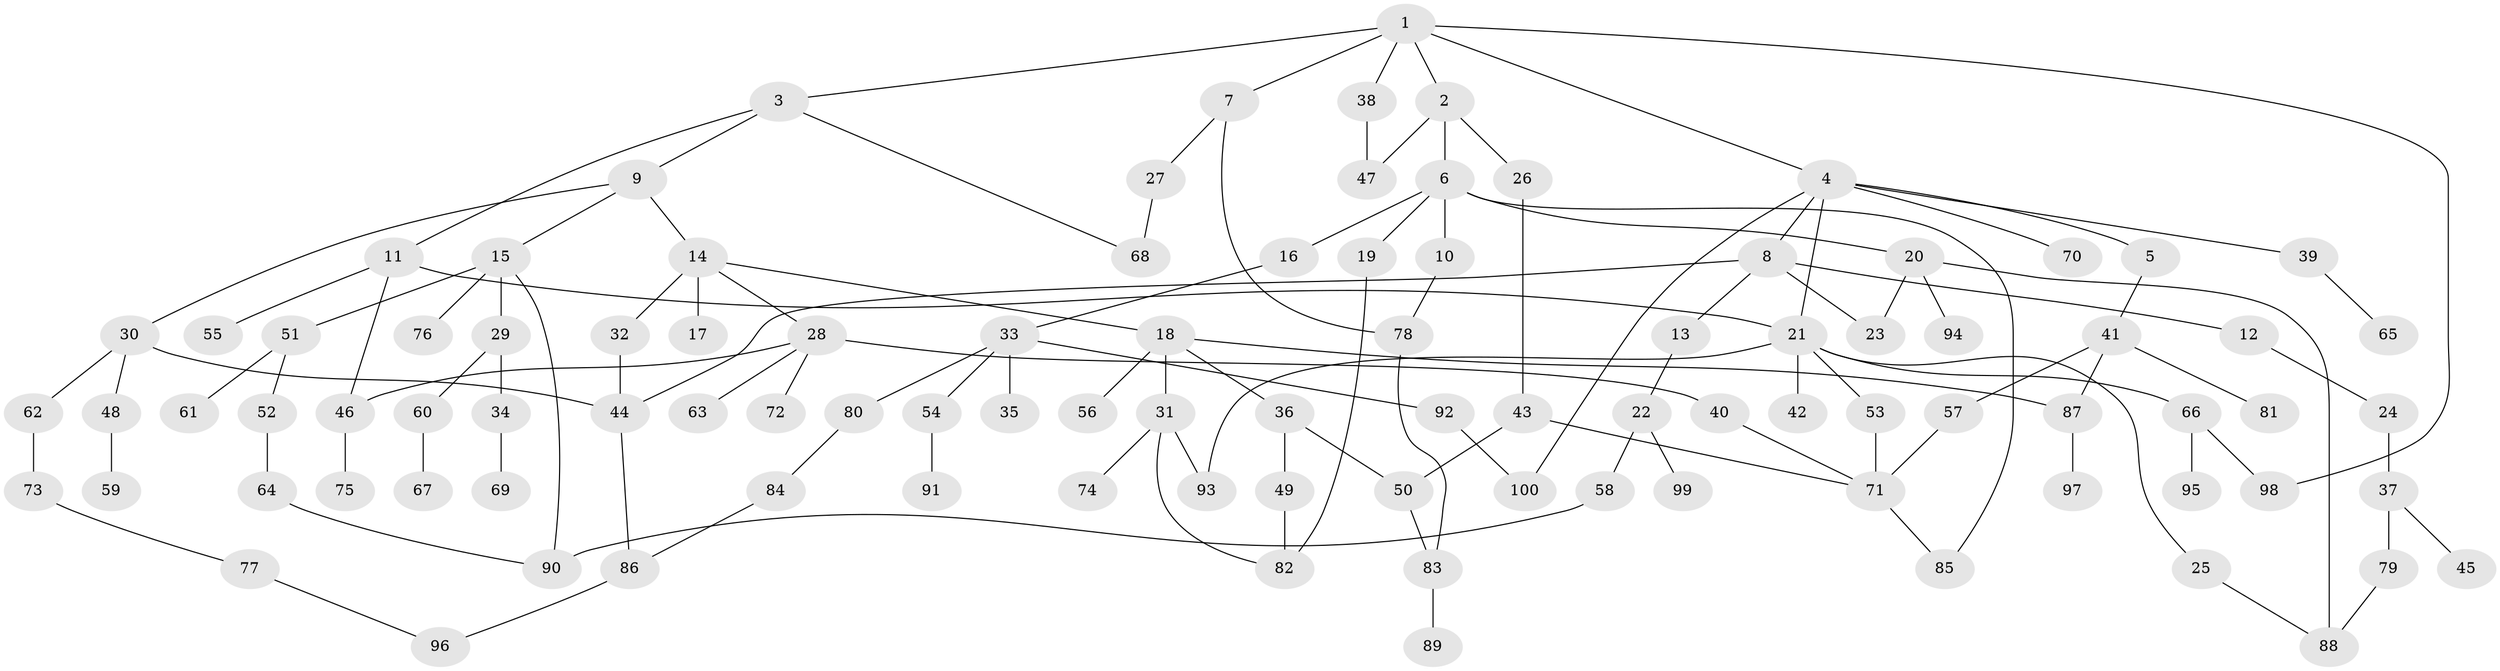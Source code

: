 // Generated by graph-tools (version 1.1) at 2025/38/02/21/25 10:38:52]
// undirected, 100 vertices, 125 edges
graph export_dot {
graph [start="1"]
  node [color=gray90,style=filled];
  1;
  2;
  3;
  4;
  5;
  6;
  7;
  8;
  9;
  10;
  11;
  12;
  13;
  14;
  15;
  16;
  17;
  18;
  19;
  20;
  21;
  22;
  23;
  24;
  25;
  26;
  27;
  28;
  29;
  30;
  31;
  32;
  33;
  34;
  35;
  36;
  37;
  38;
  39;
  40;
  41;
  42;
  43;
  44;
  45;
  46;
  47;
  48;
  49;
  50;
  51;
  52;
  53;
  54;
  55;
  56;
  57;
  58;
  59;
  60;
  61;
  62;
  63;
  64;
  65;
  66;
  67;
  68;
  69;
  70;
  71;
  72;
  73;
  74;
  75;
  76;
  77;
  78;
  79;
  80;
  81;
  82;
  83;
  84;
  85;
  86;
  87;
  88;
  89;
  90;
  91;
  92;
  93;
  94;
  95;
  96;
  97;
  98;
  99;
  100;
  1 -- 2;
  1 -- 3;
  1 -- 4;
  1 -- 7;
  1 -- 38;
  1 -- 98;
  2 -- 6;
  2 -- 26;
  2 -- 47;
  3 -- 9;
  3 -- 11;
  3 -- 68;
  4 -- 5;
  4 -- 8;
  4 -- 21;
  4 -- 39;
  4 -- 70;
  4 -- 100;
  5 -- 41;
  6 -- 10;
  6 -- 16;
  6 -- 19;
  6 -- 20;
  6 -- 85;
  7 -- 27;
  7 -- 78;
  8 -- 12;
  8 -- 13;
  8 -- 44;
  8 -- 23;
  9 -- 14;
  9 -- 15;
  9 -- 30;
  10 -- 78;
  11 -- 55;
  11 -- 21;
  11 -- 46;
  12 -- 24;
  13 -- 22;
  14 -- 17;
  14 -- 18;
  14 -- 28;
  14 -- 32;
  15 -- 29;
  15 -- 51;
  15 -- 76;
  15 -- 90;
  16 -- 33;
  18 -- 31;
  18 -- 36;
  18 -- 56;
  18 -- 87;
  19 -- 82;
  20 -- 23;
  20 -- 94;
  20 -- 88;
  21 -- 25;
  21 -- 42;
  21 -- 53;
  21 -- 66;
  21 -- 93;
  22 -- 58;
  22 -- 99;
  24 -- 37;
  25 -- 88;
  26 -- 43;
  27 -- 68;
  28 -- 40;
  28 -- 46;
  28 -- 63;
  28 -- 72;
  29 -- 34;
  29 -- 60;
  30 -- 44;
  30 -- 48;
  30 -- 62;
  31 -- 74;
  31 -- 82;
  31 -- 93;
  32 -- 44;
  33 -- 35;
  33 -- 54;
  33 -- 80;
  33 -- 92;
  34 -- 69;
  36 -- 49;
  36 -- 50;
  37 -- 45;
  37 -- 79;
  38 -- 47;
  39 -- 65;
  40 -- 71;
  41 -- 57;
  41 -- 81;
  41 -- 87;
  43 -- 71;
  43 -- 50;
  44 -- 86;
  46 -- 75;
  48 -- 59;
  49 -- 82;
  50 -- 83;
  51 -- 52;
  51 -- 61;
  52 -- 64;
  53 -- 71;
  54 -- 91;
  57 -- 71;
  58 -- 90;
  60 -- 67;
  62 -- 73;
  64 -- 90;
  66 -- 95;
  66 -- 98;
  71 -- 85;
  73 -- 77;
  77 -- 96;
  78 -- 83;
  79 -- 88;
  80 -- 84;
  83 -- 89;
  84 -- 86;
  86 -- 96;
  87 -- 97;
  92 -- 100;
}
